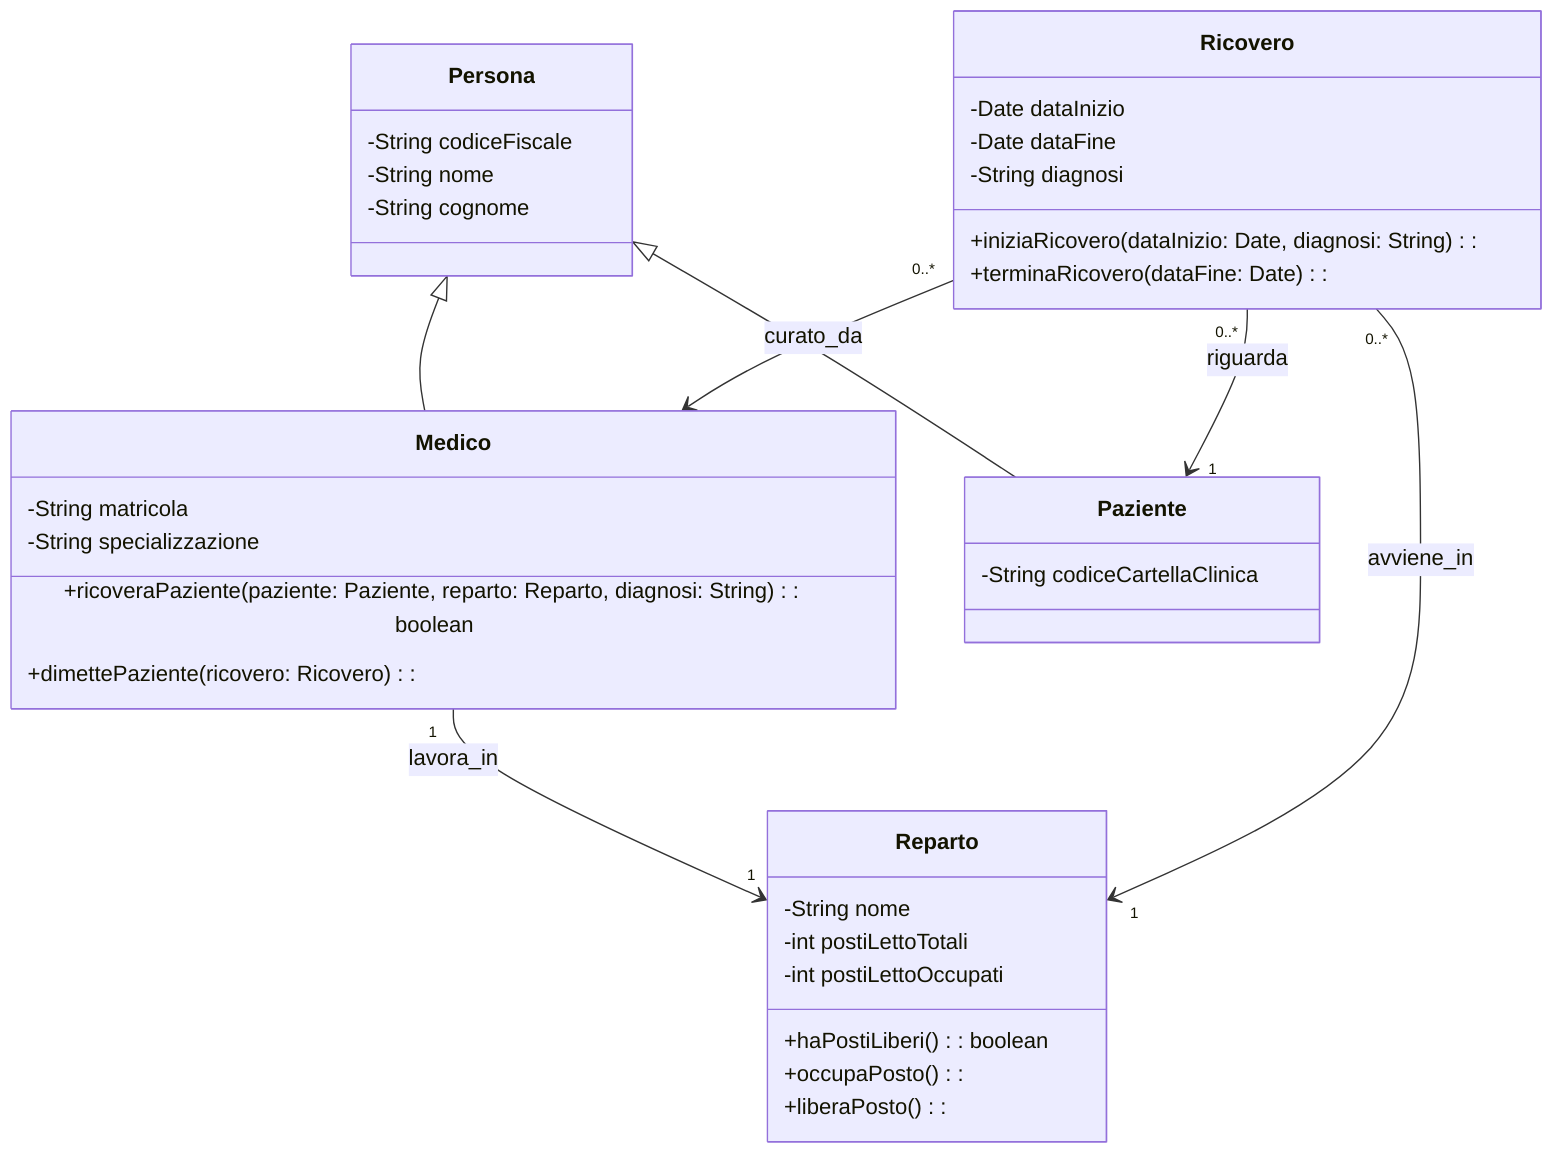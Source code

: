 classDiagram
    class Persona {
        -String codiceFiscale
        -String nome
        -String cognome
    }
    
    class Medico {
        -String matricola
        -String specializzazione
        +ricoveraPaziente(paziente: Paziente, reparto: Reparto, diagnosi: String): boolean
        +dimettePaziente(ricovero: Ricovero): 
    }
    
    class Paziente {
        -String codiceCartellaClinica
    }
    
    class Reparto {
        -String nome
        -int postiLettoTotali
        -int postiLettoOccupati
        +haPostiLiberi(): boolean
        +occupaPosto(): 
        +liberaPosto(): 
    }
    
    class Ricovero {
        -Date dataInizio
        -Date dataFine
        -String diagnosi
        +iniziaRicovero(dataInizio: Date, diagnosi: String): 
        +terminaRicovero(dataFine: Date): 
    }
    
    %% Relazioni di ereditarietà
    Persona <|-- Medico
    Persona <|-- Paziente
    
    %% Relazioni di associazione
    Medico "1" --> "1" Reparto : lavora_in
    Ricovero "0..*" --> "1" Paziente : riguarda
    Ricovero "0..*" --> "1" Medico : curato_da
    Ricovero "0..*" --> "1" Reparto : avviene_in